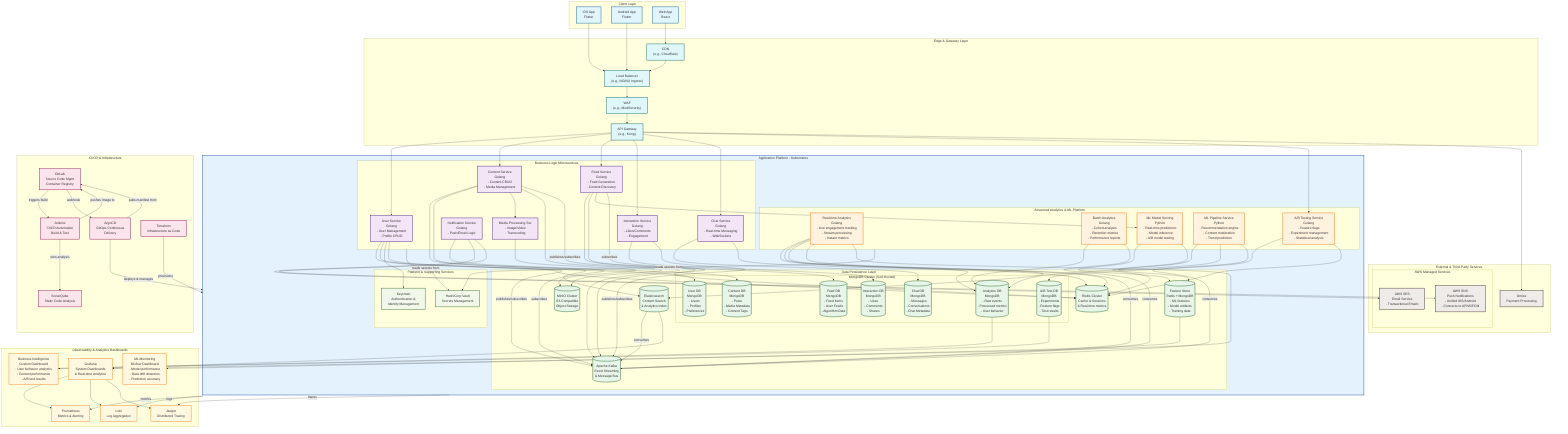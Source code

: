 graph TD
    %% Client Layer
    subgraph ClientLayer ["Client Layer"]
        iOS["iOS App<br/>Flutter"]
        Android["Android App<br/>Flutter"] 
        Web["Web App<br/>React"]
    end

    %% Edge & Gateway Layer
    subgraph EdgeGatewayLayer ["Edge & Gateway Layer"]
        direction TB
        CDN["CDN<br/>(e.g., Cloudflare)"]
        WAF["WAF<br/>(e.g., ModSecurity)"]
        LB["Load Balancer<br/>(e.g., NGINX Ingress)"]
        APIGW["API Gateway<br/>(e.g., Kong)"]
    end

    %% Application Platform - Kubernetes
    subgraph KubernetesCluster ["Application Platform - Kubernetes"]
        
        subgraph Microservices ["Business Logic Microservices"]
            direction LR
            USER_SVC["User Service<br/>Golang<br/>- User Management<br/>- Profile CRUD"]
            CONTENT_SVC["Content Service<br/>Golang<br/>- Content CRUD<br/>- Media Management"]
            FEED_SVC["Feed Service<br/>Golang<br/>- Feed Generation<br/>- Content Discovery"]
            INTERACTION_SVC["Interaction Service<br/>Golang<br/>- Likes/Comments<br/>- Engagement"]
            CHAT_SVC["Chat Service<br/>Golang<br/>- Real-time Messaging<br/>- WebSockets"]
            NOTIFICATION_SVC["Notification Service<br/>Golang<br/>- Push/Email Logic"]
            MEDIA_PROC_SVC["Media Processing Svc<br/>- Image/Video<br/>- Transcoding"]
        end

        subgraph AdvancedAnalytics ["Advanced Analytics & ML Platform"]
            direction LR
            REALTIME_ANALYTICS["Real-time Analytics<br/>Golang<br/>- Live engagement tracking<br/>- Stream processing<br/>- Instant metrics"]
            
            BATCH_ANALYTICS["Batch Analytics<br/>Golang<br/>- Cohort analysis<br/>- Retention metrics<br/>- Performance reports"]
            
            AB_TEST_SVC["A/B Testing Service<br/>Golang<br/>- Feature flags<br/>- Experiment management<br/>- Statistical analysis"]
            
            ML_PIPELINE["ML Pipeline Service<br/>Python<br/>- Recommendation engine<br/>- Content moderation<br/>- Trend prediction"]
            
            ML_SERVING["ML Model Serving<br/>Python<br/>- Real-time predictions<br/>- Model inference<br/>- A/B model testing"]
        end

        subgraph DataStores ["Data Persistence Layer"]
            direction LR
            
            subgraph MONGODB_CLUSTER ["MongoDB Cluster (Self-Hosted)"]
                USER_DB[("User DB<br/>MongoDB<br/>- Users<br/>- Profiles<br/>- Preferences")]
                
                CONTENT_DB[("Content DB<br/>MongoDB<br/>- Posts<br/>- Media Metadata<br/>- Content Tags")]
                
                FEED_DB[("Feed DB<br/>MongoDB<br/>- Feed Items<br/>- User Feeds<br/>- Algorithm Data")]
                
                INTERACTION_DB[("Interaction DB<br/>MongoDB<br/>- Likes<br/>- Comments<br/>- Shares")]
                
                CHAT_DB[("Chat DB<br/>MongoDB<br/>- Messages<br/>- Conversations<br/>- Chat Metadata")]
                
                ANALYTICS_DB[("Analytics DB<br/>MongoDB<br/>- Raw events<br/>- Processed metrics<br/>- User behavior")]
                
                EXPERIMENTS_DB[("A/B Test DB<br/>MongoDB<br/>- Experiments<br/>- Feature flags<br/>- Test results")]
            end
            
            REDIS_CLUSTER[("Redis Cluster<br/>Cache & Sessions<br/>& Real-time metrics")]
            MINIO[("MinIO Cluster<br/>S3-Compatible<br/>Object Storage")]
            KAFKA[("Apache Kafka<br/>Event Streaming<br/>& Message Bus")]
            ELASTICSEARCH[("Elasticsearch<br/>Content Search<br/>& Analytics Index")]
            
            ML_FEATURE_STORE[("Feature Store<br/>Redis + MongoDB<br/>- ML features<br/>- Model artifacts<br/>- Training data")]
        end

        subgraph PlatformServices ["Platform & Supporting Services"]
            direction LR
            KEYCLOAK["Keycloak<br/>Authentication &<br/>Identity Management"]
            VAULT["HashiCorp Vault<br/>Secrets Management"]
        end

    end

    %% Observability & Analytics Dashboards
    subgraph Observability ["Observability & Analytics Dashboards"]
        PROMETHEUS["Prometheus<br/>Metrics & Alerting"]
        GRAFANA["Grafana<br/>System Dashboards<br/>& Real-time Analytics"]
        LOKI["Loki<br/>Log Aggregation"]
        JAEGER["Jaeger<br/>Distributed Tracing"]
        
        BI_DASHBOARD["Business Intelligence<br/>Custom Dashboard<br/>- User behavior analytics<br/>- Content performance<br/>- A/B test results"]
        
        ML_DASHBOARD["ML Monitoring<br/>MLflow Dashboard<br/>- Model performance<br/>- Data drift detection<br/>- Prediction accuracy"]
        
        GRAFANA --> PROMETHEUS
        GRAFANA --> LOKI
        GRAFANA --> JAEGER
    end

    %% CI/CD & GitOps
    subgraph CICD ["CI/CD & Infrastructure"]
        GITLAB["GitLab<br/>Source Code Mgmt<br/>Container Registry"]
        JENKINS["Jenkins<br/>CI/CD Automation<br/>Build & Test"]
        SONARQUBE["SonarQube<br/>Static Code Analysis"]
        ARGOCD["ArgoCD<br/>GitOps Continuous<br/>Delivery"]
        TERRAFORM["Terraform<br/>Infrastructure as Code"]
    end

    %% External Services
    subgraph ExternalServices ["External & Third-Party Services"]
        OMISE["Omise<br/>Payment Processing"]
        
        subgraph AWSServices ["AWS Managed Services"]
            SES["AWS SES<br/>Email Service<br/>- Transactional Emails"]
            SNS["AWS SNS<br/>Push Notifications<br/>- Unified iOS/Android<br/>- Connects to APNS/FCM"]
        end
    end

    %% CONNECTIONS

    %% Client -> Edge
    iOS --> LB
    Android --> LB
    Web --> CDN
    CDN --> LB
    LB --> WAF
    WAF --> APIGW

    %% Edge -> Microservices on Kubernetes
    APIGW --> USER_SVC
    APIGW --> CONTENT_SVC
    APIGW --> FEED_SVC
    APIGW --> INTERACTION_SVC
    APIGW --> CHAT_SVC
    APIGW --> AB_TEST_SVC
    
    %% Service -> Data Stores
    USER_SVC --> USER_DB
    USER_SVC --> REDIS_CLUSTER
    CONTENT_SVC --> CONTENT_DB
    CONTENT_SVC --> ELASTICSEARCH
    FEED_SVC --> FEED_DB
    FEED_SVC --> REDIS_CLUSTER
    FEED_SVC --> ML_SERVING
    INTERACTION_SVC --> INTERACTION_DB
    CHAT_SVC --> CHAT_DB
    CHAT_SVC --> REDIS_CLUSTER
    
    %% Advanced Analytics Connections
    REALTIME_ANALYTICS --> ANALYTICS_DB
    REALTIME_ANALYTICS --> ELASTICSEARCH
    REALTIME_ANALYTICS --> REDIS_CLUSTER
    BATCH_ANALYTICS --> ANALYTICS_DB
    AB_TEST_SVC --> EXPERIMENTS_DB
    AB_TEST_SVC --> REDIS_CLUSTER
    ML_PIPELINE --> ML_FEATURE_STORE
    ML_PIPELINE --> ANALYTICS_DB
    ML_SERVING --> ML_FEATURE_STORE
    ML_SERVING --> REDIS_CLUSTER
    
    %% Media Processing Flow
    CONTENT_SVC --> MEDIA_PROC_SVC
    CONTENT_SVC --> MINIO
    MEDIA_PROC_SVC --> MINIO
    
    %% Service -> Platform Services
    USER_SVC --> KEYCLOAK
    Microservices -- "reads secrets from" --> VAULT
    AdvancedAnalytics -- "reads secrets from" --> VAULT

    %% Event-Driven Connections
    USER_SVC -- "publishes/subscribes" --> KAFKA
    CONTENT_SVC -- "publishes/subscribes" --> KAFKA
    INTERACTION_SVC -- "publishes/subscribes" --> KAFKA
    FEED_SVC -- "subscribes" --> KAFKA
    NOTIFICATION_SVC -- "subscribes" --> KAFKA
    ELASTICSEARCH -- "consumes" --> KAFKA
    REALTIME_ANALYTICS -- "consumes" --> KAFKA
    BATCH_ANALYTICS -- "consumes" --> KAFKA
    ML_PIPELINE -- "consumes" --> KAFKA
    
    %% Notification Flow
    NOTIFICATION_SVC --> SES
    NOTIFICATION_SVC --> SNS

    %% Dashboard Connections
    ELASTICSEARCH --> GRAFANA
    ANALYTICS_DB --> BI_DASHBOARD
    EXPERIMENTS_DB --> BI_DASHBOARD
    ML_FEATURE_STORE --> ML_DASHBOARD
    REALTIME_ANALYTICS --> GRAFANA

    %% Observability Connections
    KubernetesCluster -- "metrics" --> PROMETHEUS
    KubernetesCluster -- "logs" --> LOKI
    KubernetesCluster -- "traces" --> JAEGER
    
    %% CI/CD Flow
    GITLAB -- "triggers build" --> JENKINS
    JENKINS -- "runs analysis" --> SONARQUBE
    JENKINS -- "pushes image to" --> GITLAB
    GITLAB -- "webhook" --> ARGOCD
    ARGOCD -- "pulls manifest from" --> GITLAB
    ARGOCD -- "deploys & manages" --> KubernetesCluster
    TERRAFORM -- "provisions" --> KubernetesCluster

    %% External Connections
    APIGW --> OMISE

    %% Styling
    classDef clientStyle fill:#e1f5fe,stroke:#01579b,stroke-width:2px
    classDef edgeStyle fill:#e0f7fa,stroke:#006064,stroke-width:2px
    classDef k8sStyle fill:#e3f2fd,stroke:#0d47a1,stroke-width:2px
    classDef microserviceStyle fill:#f3e5f5,stroke:#4a148c,stroke-width:2px
    classDef analyticsStyle fill:#fff3e0,stroke:#ef6c00,stroke-width:2px
    classDef dataStyle fill:#e8f5e9,stroke:#1b5e20,stroke-width:2px
    classDef platformSvcStyle fill:#f1f8e9,stroke:#33691e,stroke-width:2px
    classDef cicdStyle fill:#fce4ec,stroke:#880e4f,stroke-width:2px
    classDef obsStyle fill:#fff8e1,stroke:#f57f17,stroke-width:2px
    classDef externalStyle fill:#efebe9,stroke:#3e2723,stroke-width:2px

    class iOS,Android,Web clientStyle
    class CDN,WAF,LB,APIGW edgeStyle
    class KubernetesCluster k8sStyle
    class USER_SVC,CONTENT_SVC,FEED_SVC,INTERACTION_SVC,CHAT_SVC,NOTIFICATION_SVC,MEDIA_PROC_SVC microserviceStyle
    class REALTIME_ANALYTICS,BATCH_ANALYTICS,AB_TEST_SVC,ML_PIPELINE,ML_SERVING analyticsStyle
    class USER_DB,CONTENT_DB,FEED_DB,INTERACTION_DB,CHAT_DB,ANALYTICS_DB,EXPERIMENTS_DB,REDIS_CLUSTER,MINIO,KAFKA,ELASTICSEARCH,ML_FEATURE_STORE dataStyle
    class KEYCLOAK,VAULT platformSvcStyle
    class GITLAB,JENKINS,SONARQUBE,ARGOCD,TERRAFORM cicdStyle
    class PROMETHEUS,GRAFANA,LOKI,JAEGER,BI_DASHBOARD,ML_DASHBOARD obsStyle
    class OMISE,SES,SNS externalStyle